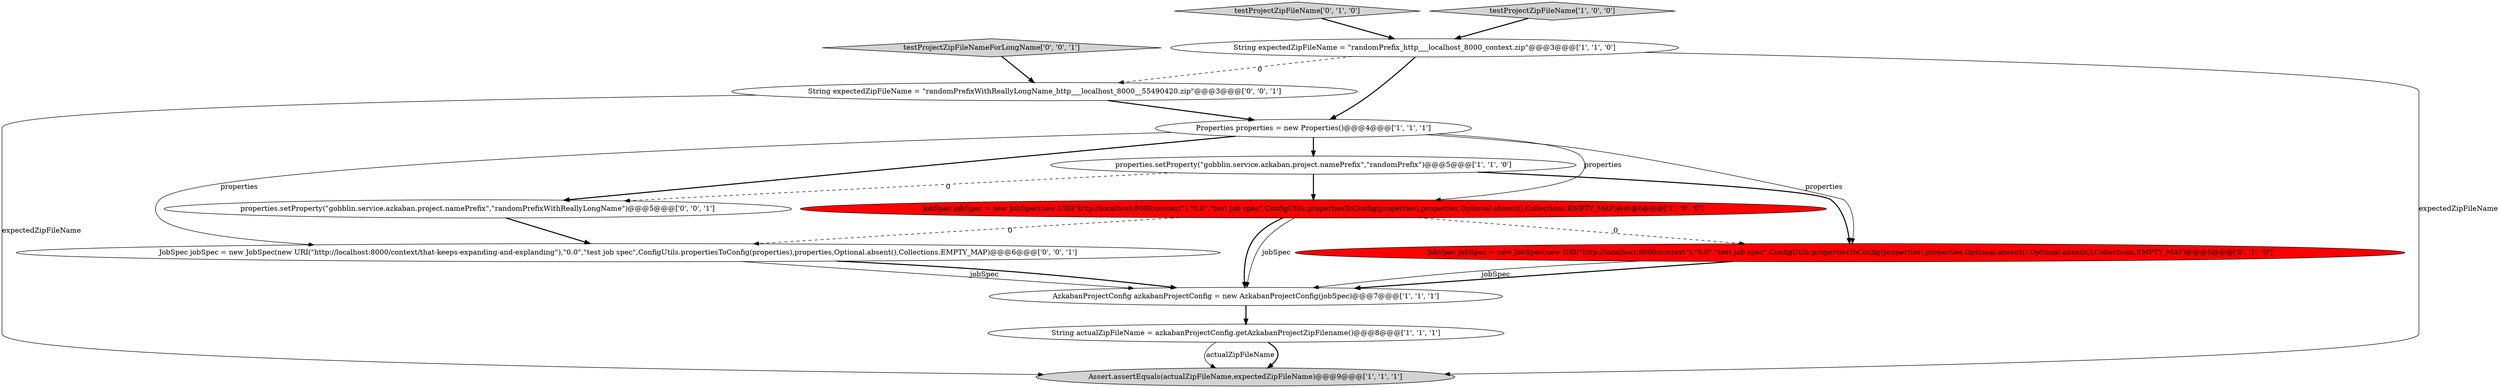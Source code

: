 digraph {
1 [style = filled, label = "AzkabanProjectConfig azkabanProjectConfig = new AzkabanProjectConfig(jobSpec)@@@7@@@['1', '1', '1']", fillcolor = white, shape = ellipse image = "AAA0AAABBB1BBB"];
10 [style = filled, label = "properties.setProperty(\"gobblin.service.azkaban.project.namePrefix\",\"randomPrefixWithReallyLongName\")@@@5@@@['0', '0', '1']", fillcolor = white, shape = ellipse image = "AAA0AAABBB3BBB"];
0 [style = filled, label = "JobSpec jobSpec = new JobSpec(new URI(\"http://localhost:8000/context\"),\"0.0\",\"test job spec\",ConfigUtils.propertiesToConfig(properties),properties,Optional.absent(),Collections.EMPTY_MAP)@@@6@@@['1', '0', '0']", fillcolor = red, shape = ellipse image = "AAA1AAABBB1BBB"];
8 [style = filled, label = "JobSpec jobSpec = new JobSpec(new URI(\"http://localhost:8000/context\"),\"0.0\",\"test job spec\",ConfigUtils.propertiesToConfig(properties),properties,Optional.absent(),Optional.absent(),Collections.EMPTY_MAP)@@@6@@@['0', '1', '0']", fillcolor = red, shape = ellipse image = "AAA1AAABBB2BBB"];
9 [style = filled, label = "testProjectZipFileName['0', '1', '0']", fillcolor = lightgray, shape = diamond image = "AAA0AAABBB2BBB"];
5 [style = filled, label = "Properties properties = new Properties()@@@4@@@['1', '1', '1']", fillcolor = white, shape = ellipse image = "AAA0AAABBB1BBB"];
6 [style = filled, label = "String actualZipFileName = azkabanProjectConfig.getAzkabanProjectZipFilename()@@@8@@@['1', '1', '1']", fillcolor = white, shape = ellipse image = "AAA0AAABBB1BBB"];
3 [style = filled, label = "String expectedZipFileName = \"randomPrefix_http___localhost_8000_context.zip\"@@@3@@@['1', '1', '0']", fillcolor = white, shape = ellipse image = "AAA0AAABBB1BBB"];
7 [style = filled, label = "properties.setProperty(\"gobblin.service.azkaban.project.namePrefix\",\"randomPrefix\")@@@5@@@['1', '1', '0']", fillcolor = white, shape = ellipse image = "AAA0AAABBB1BBB"];
11 [style = filled, label = "testProjectZipFileNameForLongName['0', '0', '1']", fillcolor = lightgray, shape = diamond image = "AAA0AAABBB3BBB"];
12 [style = filled, label = "String expectedZipFileName = \"randomPrefixWithReallyLongName_http___localhost_8000__55490420.zip\"@@@3@@@['0', '0', '1']", fillcolor = white, shape = ellipse image = "AAA0AAABBB3BBB"];
13 [style = filled, label = "JobSpec jobSpec = new JobSpec(new URI(\"http://localhost:8000/context/that-keeps-expanding-and-explanding\"),\"0.0\",\"test job spec\",ConfigUtils.propertiesToConfig(properties),properties,Optional.absent(),Collections.EMPTY_MAP)@@@6@@@['0', '0', '1']", fillcolor = white, shape = ellipse image = "AAA0AAABBB3BBB"];
4 [style = filled, label = "testProjectZipFileName['1', '0', '0']", fillcolor = lightgray, shape = diamond image = "AAA0AAABBB1BBB"];
2 [style = filled, label = "Assert.assertEquals(actualZipFileName,expectedZipFileName)@@@9@@@['1', '1', '1']", fillcolor = lightgray, shape = ellipse image = "AAA0AAABBB1BBB"];
5->10 [style = bold, label=""];
4->3 [style = bold, label=""];
13->1 [style = solid, label="jobSpec"];
12->5 [style = bold, label=""];
5->8 [style = solid, label="properties"];
5->0 [style = solid, label="properties"];
7->0 [style = bold, label=""];
11->12 [style = bold, label=""];
7->8 [style = bold, label=""];
13->1 [style = bold, label=""];
6->2 [style = bold, label=""];
0->1 [style = solid, label="jobSpec"];
8->1 [style = bold, label=""];
8->1 [style = solid, label="jobSpec"];
3->5 [style = bold, label=""];
1->6 [style = bold, label=""];
12->2 [style = solid, label="expectedZipFileName"];
3->12 [style = dashed, label="0"];
10->13 [style = bold, label=""];
0->1 [style = bold, label=""];
5->13 [style = solid, label="properties"];
0->13 [style = dashed, label="0"];
6->2 [style = solid, label="actualZipFileName"];
9->3 [style = bold, label=""];
5->7 [style = bold, label=""];
0->8 [style = dashed, label="0"];
7->10 [style = dashed, label="0"];
3->2 [style = solid, label="expectedZipFileName"];
}
